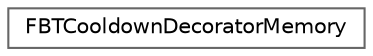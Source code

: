 digraph "Graphical Class Hierarchy"
{
 // INTERACTIVE_SVG=YES
 // LATEX_PDF_SIZE
  bgcolor="transparent";
  edge [fontname=Helvetica,fontsize=10,labelfontname=Helvetica,labelfontsize=10];
  node [fontname=Helvetica,fontsize=10,shape=box,height=0.2,width=0.4];
  rankdir="LR";
  Node0 [id="Node000000",label="FBTCooldownDecoratorMemory",height=0.2,width=0.4,color="grey40", fillcolor="white", style="filled",URL="$d6/d16/structFBTCooldownDecoratorMemory.html",tooltip=" "];
}

